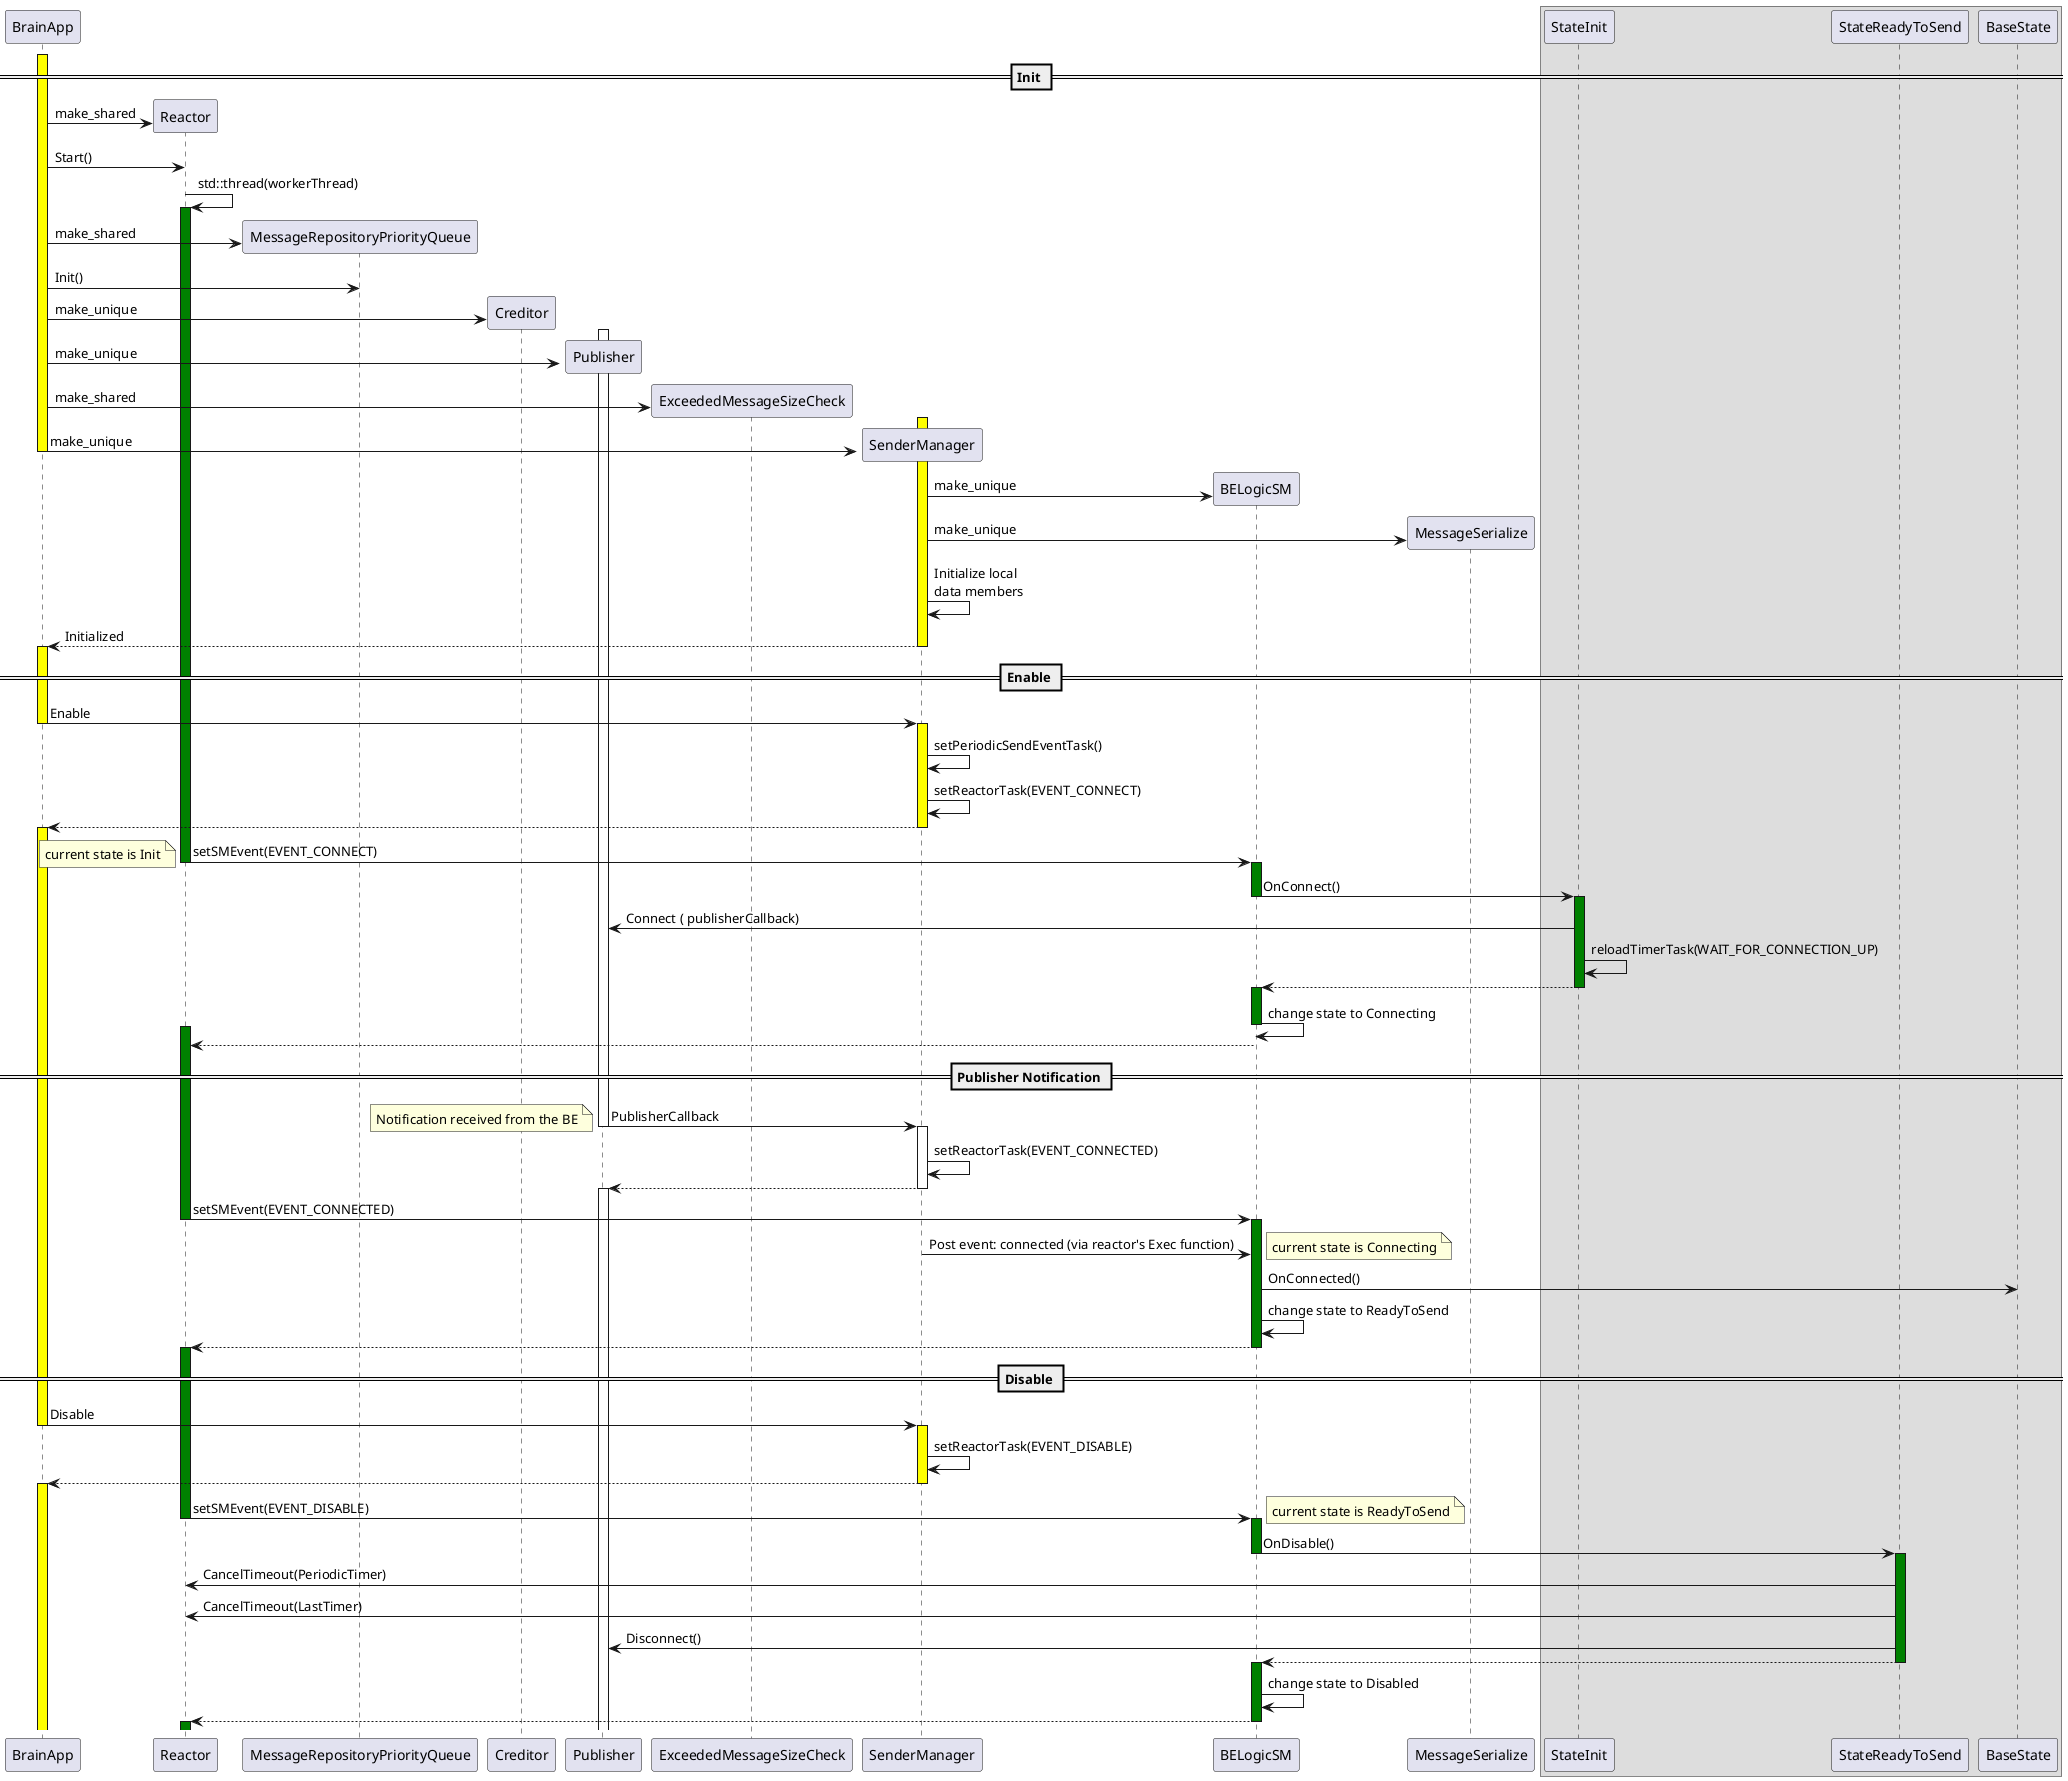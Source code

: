 @startuml
participant BrainApp

!$brainAppThread="#Yellow"
!$reactorThread="#Green"

== Init ==

BrainApp ++ $brainAppThread
create Reactor
BrainApp -> Reactor : make_shared
BrainApp -> Reactor : Start()
Reactor -> Reactor : std::thread(workerThread)
Reactor ++ $reactorThread
create MessageRepositoryPriorityQueue
BrainApp -> MessageRepositoryPriorityQueue : make_shared
BrainApp -> MessageRepositoryPriorityQueue : Init()
create Creditor
BrainApp -> Creditor : make_unique
create Publisher
Publisher ++
BrainApp -> Publisher  : make_unique
create ExceededMessageSizeCheck
BrainApp -> ExceededMessageSizeCheck : make_shared
create SenderManager
SenderManager ++ $brainAppThread
BrainApp -> SenderManager : make_unique
BrainApp --
create BELogicSM
SenderManager -> BELogicSM : make_unique
create MessageSerialize
SenderManager -> MessageSerialize : make_unique
SenderManager -> SenderManager : Initialize local \ndata members
SenderManager --> BrainApp : Initialized
SenderManager --
BrainApp ++ $brainAppThread

== Enable ==

BrainApp -> SenderManager : Enable
BrainApp --
SenderManager ++ $brainAppThread
SenderManager -> SenderManager : setPeriodicSendEventTask()
SenderManager -> SenderManager : setReactorTask(EVENT_CONNECT)
SenderManager --> BrainApp 
SenderManager -- 
BrainApp ++ $brainAppThread
Reactor -> BELogicSM : setSMEvent(EVENT_CONNECT)
Reactor --
BELogicSM ++ $reactorThread
note top: current state is Init
BELogicSM -> StateInit  : OnConnect()
BELogicSM --
StateInit ++ $reactorThread
StateInit  -> Publisher : Connect ( publisherCallback) 
StateInit -> StateInit  : reloadTimerTask(WAIT_FOR_CONNECTION_UP)
StateInit --> BELogicSM  :
StateInit --
BELogicSM ++ $reactorThread
BELogicSM -> BELogicSM : change state to Connecting
BELogicSM --
Reactor ++ $reactorThread
BELogicSM --> Reactor

== Publisher Notification ==

Publisher -> SenderManager : PublisherCallback
Publisher --
SenderManager ++
note left : Notification received from the BE
SenderManager -> SenderManager : setReactorTask(EVENT_CONNECTED)
SenderManager --> Publisher
SenderManager --
Publisher ++
Reactor -> BELogicSM : setSMEvent(EVENT_CONNECTED)
Reactor --
BELogicSM ++ $reactorThread
SenderManager -> BELogicSM : Post event: connected (via reactor's Exec function)
note right: current state is Connecting
BELogicSM -> BaseState  : OnConnected()
BELogicSM -> BELogicSM : change state to ReadyToSend
BELogicSM --> Reactor
BELogicSM --
Reactor ++ $reactorThread

== Disable ==

BrainApp -> SenderManager : Disable
BrainApp --
SenderManager ++ $brainAppThread
SenderManager -> SenderManager : setReactorTask(EVENT_DISABLE)
SenderManager --> BrainApp
SenderManager --
BrainApp ++ $brainAppThread
Reactor -> BELogicSM : setSMEvent(EVENT_DISABLE)
Reactor --
BELogicSM ++ $reactorThread
note right: current state is ReadyToSend
BELogicSM -> StateReadyToSend : OnDisable()
BELogicSM --
StateReadyToSend ++ $reactorThread
StateReadyToSend -> Reactor : CancelTimeout(PeriodicTimer)
StateReadyToSend -> Reactor : CancelTimeout(LastTimer) 
StateReadyToSend -> Publisher : Disconnect()
StateReadyToSend --> BELogicSM
StateReadyToSend --
BELogicSM ++ $reactorThread
BELogicSM -> BELogicSM : change state to Disabled
BELogicSM --> Reactor
BELogicSM --
Reactor ++ $reactorThread

box 
participant StateInit
participant StateReadyToSend
participant BaseState
end box

@enduml